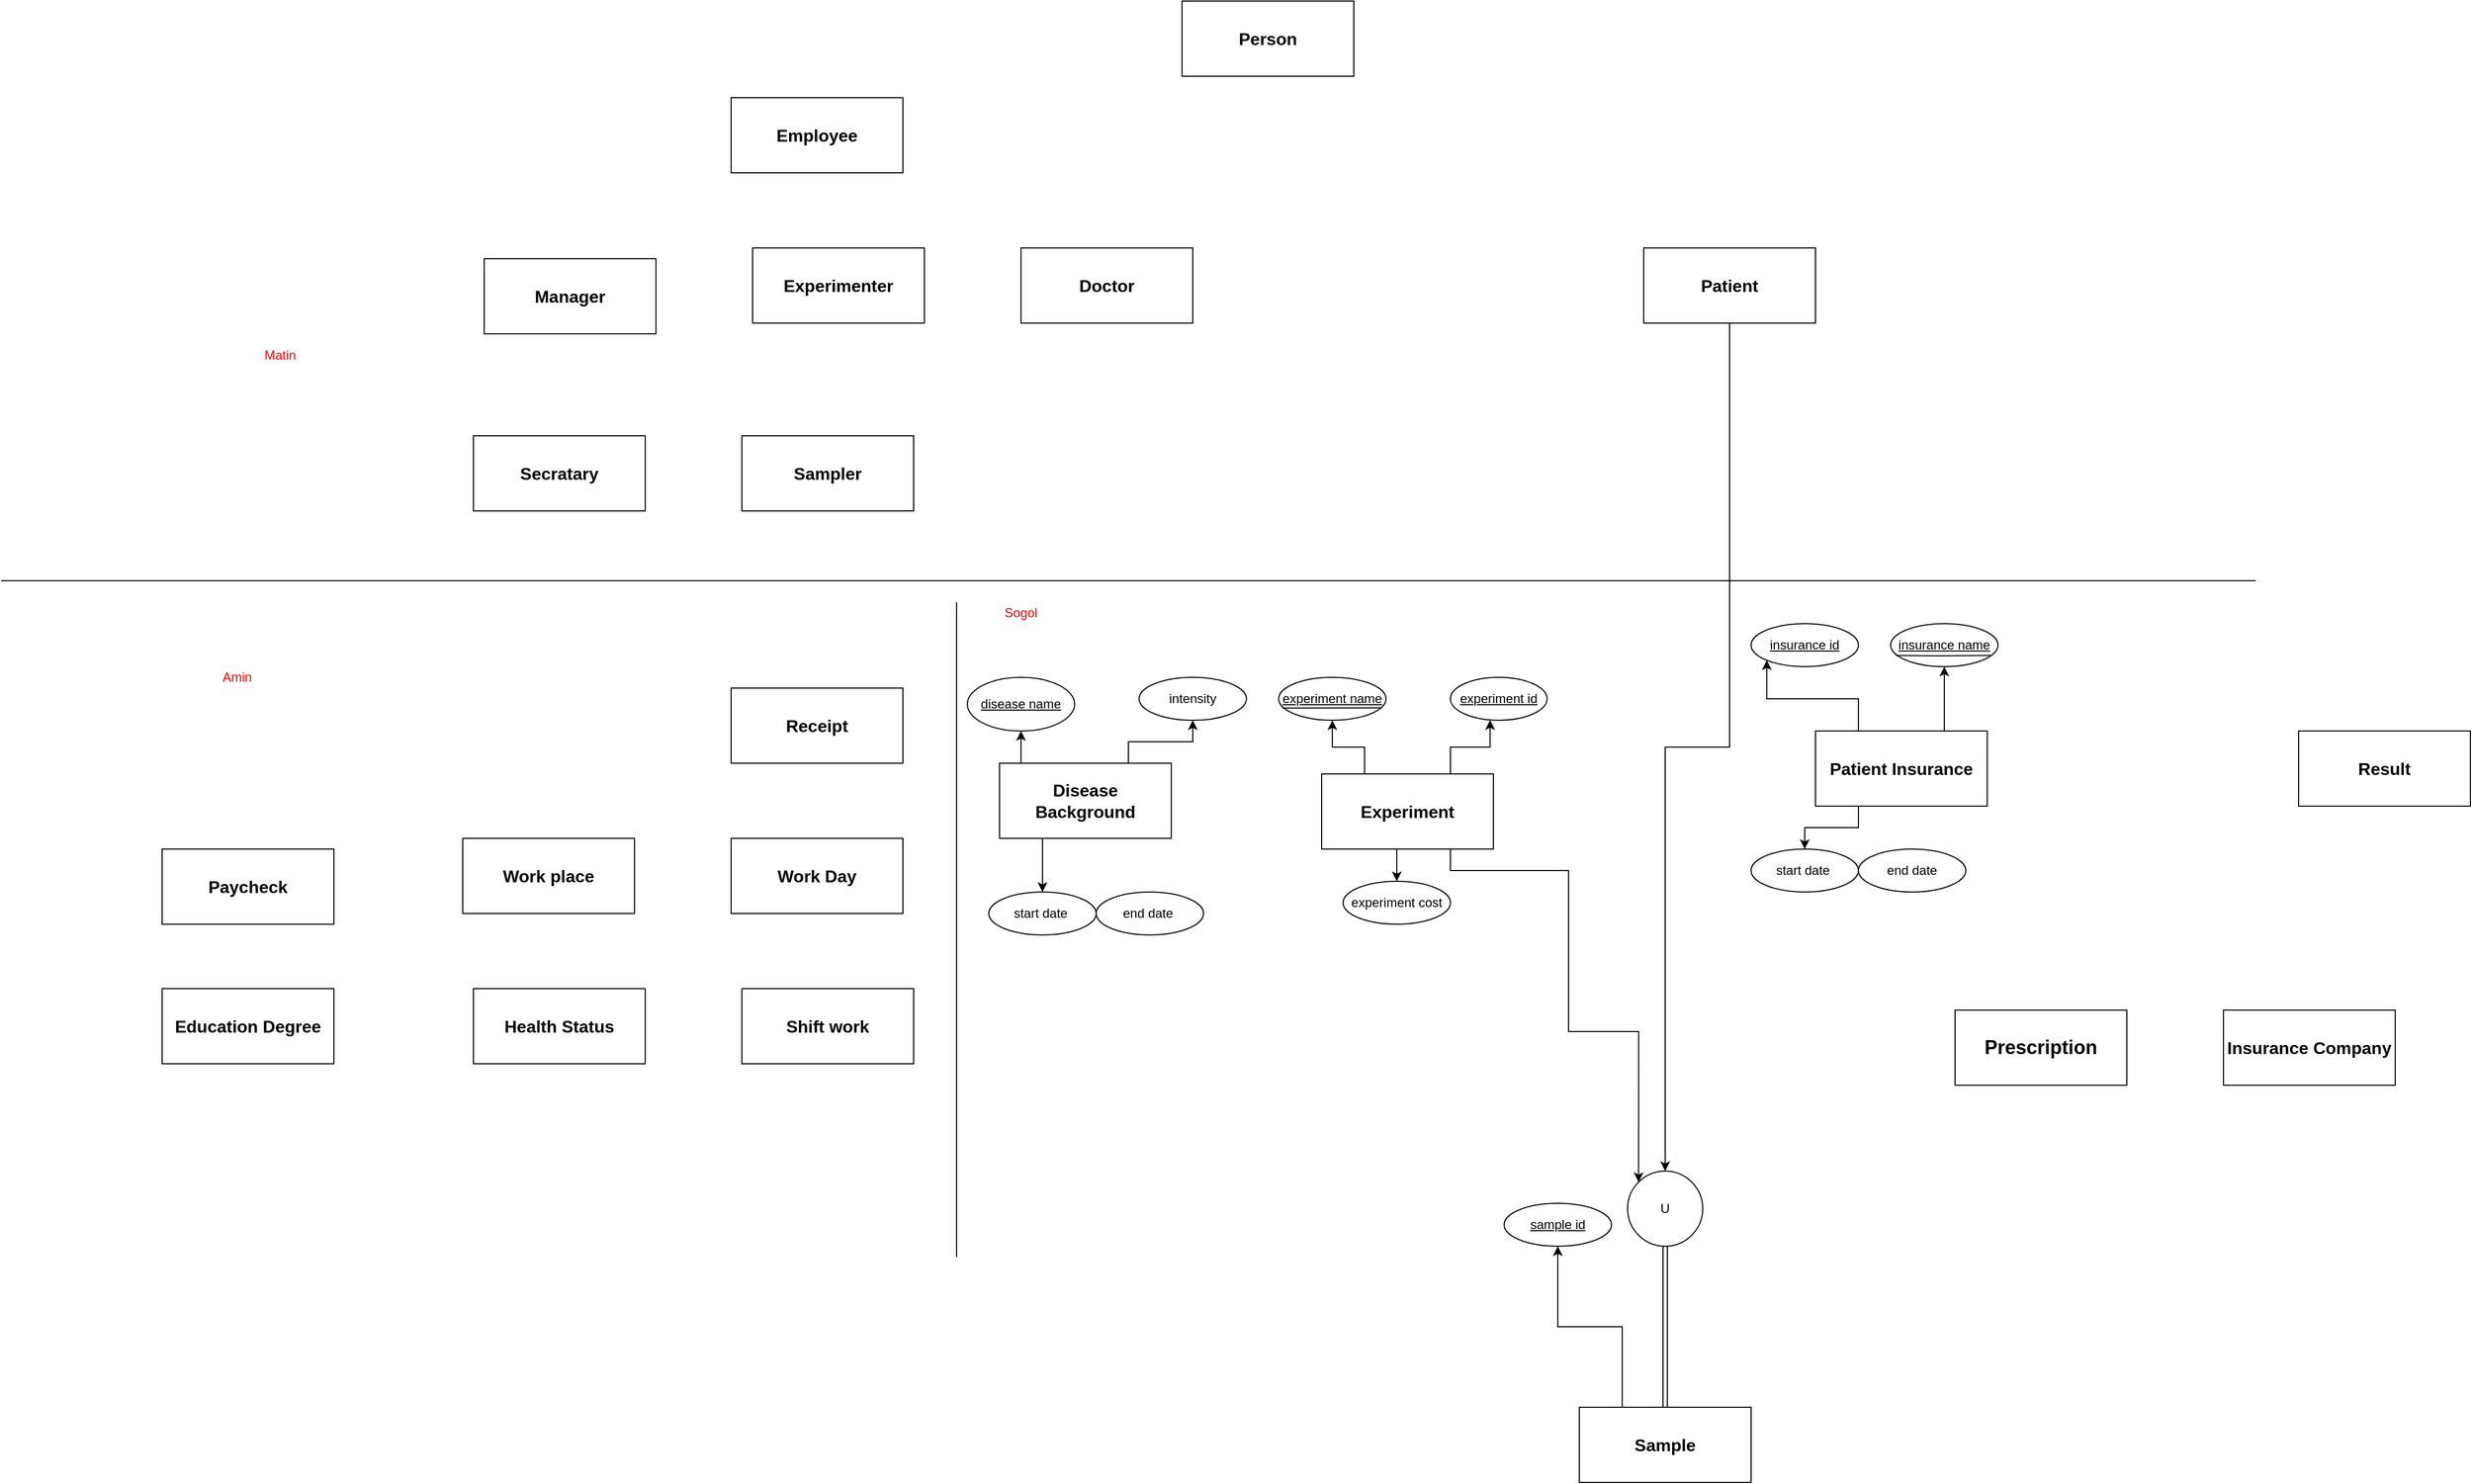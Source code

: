 <mxfile version="15.8.4" type="github"><diagram id="yYorFiWzF9lwMJgG2FKl" name="Page-1"><mxGraphModel dx="3128" dy="1484" grid="1" gridSize="10" guides="1" tooltips="1" connect="1" arrows="1" fold="1" page="1" pageScale="1" pageWidth="850" pageHeight="1100" math="0" shadow="0"><root><mxCell id="0"/><mxCell id="1" parent="0"/><mxCell id="ndQmnq2tbYFk8jUC-qTm-1" value="&lt;font style=&quot;font-size: 16px&quot;&gt;&lt;b&gt;Person&lt;/b&gt;&lt;/font&gt;" style="whiteSpace=wrap;html=1;align=center;" parent="1" vertex="1"><mxGeometry x="1390" y="60" width="160" height="70" as="geometry"/></mxCell><mxCell id="ndQmnq2tbYFk8jUC-qTm-2" value="&lt;span style=&quot;font-size: 16px&quot;&gt;&lt;b&gt;Experimenter&lt;/b&gt;&lt;/span&gt;" style="whiteSpace=wrap;html=1;align=center;" parent="1" vertex="1"><mxGeometry x="990" y="290" width="160" height="70" as="geometry"/></mxCell><mxCell id="ndQmnq2tbYFk8jUC-qTm-3" value="&lt;font style=&quot;font-size: 16px&quot;&gt;&lt;b&gt;Employee&lt;/b&gt;&lt;/font&gt;" style="whiteSpace=wrap;html=1;align=center;" parent="1" vertex="1"><mxGeometry x="970" y="150" width="160" height="70" as="geometry"/></mxCell><mxCell id="tGSkYTKsPLQfBhDFiUdl-58" style="edgeStyle=orthogonalEdgeStyle;rounded=0;orthogonalLoop=1;jettySize=auto;html=1;exitX=0.5;exitY=1;exitDx=0;exitDy=0;entryX=0.5;entryY=0;entryDx=0;entryDy=0;" edge="1" parent="1" source="ndQmnq2tbYFk8jUC-qTm-4" target="tGSkYTKsPLQfBhDFiUdl-52"><mxGeometry relative="1" as="geometry"/></mxCell><mxCell id="ndQmnq2tbYFk8jUC-qTm-4" value="&lt;font style=&quot;font-size: 16px&quot;&gt;&lt;b&gt;Patient&lt;/b&gt;&lt;/font&gt;" style="whiteSpace=wrap;html=1;align=center;" parent="1" vertex="1"><mxGeometry x="1820" y="290" width="160" height="70" as="geometry"/></mxCell><mxCell id="ndQmnq2tbYFk8jUC-qTm-5" value="&lt;font style=&quot;font-size: 16px&quot;&gt;&lt;b&gt;Manager&lt;/b&gt;&lt;/font&gt;" style="whiteSpace=wrap;html=1;align=center;" parent="1" vertex="1"><mxGeometry x="740" y="300" width="160" height="70" as="geometry"/></mxCell><mxCell id="ndQmnq2tbYFk8jUC-qTm-6" value="&lt;span style=&quot;font-size: 16px&quot;&gt;&lt;b&gt;Doctor&lt;/b&gt;&lt;/span&gt;" style="whiteSpace=wrap;html=1;align=center;" parent="1" vertex="1"><mxGeometry x="1240" y="290" width="160" height="70" as="geometry"/></mxCell><mxCell id="ndQmnq2tbYFk8jUC-qTm-7" value="&lt;font style=&quot;font-size: 16px&quot;&gt;&lt;b&gt;Sampler&lt;/b&gt;&lt;/font&gt;" style="whiteSpace=wrap;html=1;align=center;" parent="1" vertex="1"><mxGeometry x="980" y="465" width="160" height="70" as="geometry"/></mxCell><mxCell id="ndQmnq2tbYFk8jUC-qTm-9" value="&lt;span style=&quot;font-size: 16px&quot;&gt;&lt;b&gt;Secratary&lt;/b&gt;&lt;/span&gt;" style="whiteSpace=wrap;html=1;align=center;" parent="1" vertex="1"><mxGeometry x="730" y="465" width="160" height="70" as="geometry"/></mxCell><mxCell id="ndQmnq2tbYFk8jUC-qTm-10" value="&lt;span style=&quot;font-size: 16px&quot;&gt;&lt;b&gt;Work place&lt;/b&gt;&lt;/span&gt;" style="whiteSpace=wrap;html=1;align=center;" parent="1" vertex="1"><mxGeometry x="720" y="840" width="160" height="70" as="geometry"/></mxCell><mxCell id="ndQmnq2tbYFk8jUC-qTm-11" value="&lt;font style=&quot;font-size: 16px&quot;&gt;&lt;b&gt;Shift work&lt;/b&gt;&lt;/font&gt;" style="whiteSpace=wrap;html=1;align=center;" parent="1" vertex="1"><mxGeometry x="980" y="980" width="160" height="70" as="geometry"/></mxCell><mxCell id="ndQmnq2tbYFk8jUC-qTm-12" value="&lt;span style=&quot;font-size: 16px&quot;&gt;&lt;b&gt;Paycheck&lt;/b&gt;&lt;/span&gt;" style="whiteSpace=wrap;html=1;align=center;" parent="1" vertex="1"><mxGeometry x="440" y="850" width="160" height="70" as="geometry"/></mxCell><mxCell id="ndQmnq2tbYFk8jUC-qTm-13" value="&lt;span style=&quot;font-size: 16px&quot;&gt;&lt;b&gt;Work Day&lt;/b&gt;&lt;/span&gt;" style="whiteSpace=wrap;html=1;align=center;" parent="1" vertex="1"><mxGeometry x="970" y="840" width="160" height="70" as="geometry"/></mxCell><mxCell id="ndQmnq2tbYFk8jUC-qTm-14" value="&lt;font style=&quot;font-size: 16px&quot;&gt;&lt;b&gt;Health Status&lt;/b&gt;&lt;/font&gt;" style="whiteSpace=wrap;html=1;align=center;" parent="1" vertex="1"><mxGeometry x="730" y="980" width="160" height="70" as="geometry"/></mxCell><mxCell id="ndQmnq2tbYFk8jUC-qTm-15" value="&lt;span style=&quot;font-size: 16px&quot;&gt;&lt;b&gt;Education Degree&lt;/b&gt;&lt;/span&gt;" style="whiteSpace=wrap;html=1;align=center;" parent="1" vertex="1"><mxGeometry x="440" y="980" width="160" height="70" as="geometry"/></mxCell><mxCell id="tGSkYTKsPLQfBhDFiUdl-62" style="edgeStyle=orthogonalEdgeStyle;rounded=0;orthogonalLoop=1;jettySize=auto;html=1;exitX=0.25;exitY=0;exitDx=0;exitDy=0;entryX=0;entryY=1;entryDx=0;entryDy=0;" edge="1" parent="1" source="ndQmnq2tbYFk8jUC-qTm-16" target="tGSkYTKsPLQfBhDFiUdl-60"><mxGeometry relative="1" as="geometry"/></mxCell><mxCell id="tGSkYTKsPLQfBhDFiUdl-65" style="edgeStyle=orthogonalEdgeStyle;rounded=0;orthogonalLoop=1;jettySize=auto;html=1;exitX=0.75;exitY=0;exitDx=0;exitDy=0;entryX=0.5;entryY=1;entryDx=0;entryDy=0;" edge="1" parent="1" source="ndQmnq2tbYFk8jUC-qTm-16" target="tGSkYTKsPLQfBhDFiUdl-63"><mxGeometry relative="1" as="geometry"/></mxCell><mxCell id="tGSkYTKsPLQfBhDFiUdl-68" style="edgeStyle=orthogonalEdgeStyle;rounded=0;orthogonalLoop=1;jettySize=auto;html=1;exitX=0.25;exitY=1;exitDx=0;exitDy=0;" edge="1" parent="1" source="ndQmnq2tbYFk8jUC-qTm-16" target="tGSkYTKsPLQfBhDFiUdl-67"><mxGeometry relative="1" as="geometry"/></mxCell><mxCell id="ndQmnq2tbYFk8jUC-qTm-16" value="&lt;span style=&quot;font-size: 16px&quot;&gt;&lt;b&gt;Patient Insurance&lt;/b&gt;&lt;/span&gt;" style="whiteSpace=wrap;html=1;align=center;" parent="1" vertex="1"><mxGeometry x="1980" y="740" width="160" height="70" as="geometry"/></mxCell><mxCell id="ndQmnq2tbYFk8jUC-qTm-18" value="&lt;span style=&quot;font-size: 16px&quot;&gt;&lt;b&gt;Receipt&lt;/b&gt;&lt;/span&gt;" style="whiteSpace=wrap;html=1;align=center;" parent="1" vertex="1"><mxGeometry x="970" y="700" width="160" height="70" as="geometry"/></mxCell><mxCell id="tGSkYTKsPLQfBhDFiUdl-15" style="edgeStyle=orthogonalEdgeStyle;rounded=0;orthogonalLoop=1;jettySize=auto;html=1;exitX=0.75;exitY=0;exitDx=0;exitDy=0;entryX=0.41;entryY=0.997;entryDx=0;entryDy=0;entryPerimeter=0;" edge="1" parent="1" source="ndQmnq2tbYFk8jUC-qTm-22" target="tGSkYTKsPLQfBhDFiUdl-13"><mxGeometry relative="1" as="geometry"/></mxCell><mxCell id="tGSkYTKsPLQfBhDFiUdl-16" style="edgeStyle=orthogonalEdgeStyle;rounded=0;orthogonalLoop=1;jettySize=auto;html=1;exitX=0.25;exitY=0;exitDx=0;exitDy=0;entryX=0.5;entryY=1;entryDx=0;entryDy=0;" edge="1" parent="1" source="ndQmnq2tbYFk8jUC-qTm-22" target="tGSkYTKsPLQfBhDFiUdl-11"><mxGeometry relative="1" as="geometry"/></mxCell><mxCell id="tGSkYTKsPLQfBhDFiUdl-17" style="edgeStyle=orthogonalEdgeStyle;rounded=0;orthogonalLoop=1;jettySize=auto;html=1;exitX=0.5;exitY=1;exitDx=0;exitDy=0;entryX=0.5;entryY=0;entryDx=0;entryDy=0;" edge="1" parent="1" source="ndQmnq2tbYFk8jUC-qTm-22" target="tGSkYTKsPLQfBhDFiUdl-14"><mxGeometry relative="1" as="geometry"/></mxCell><mxCell id="tGSkYTKsPLQfBhDFiUdl-57" style="edgeStyle=orthogonalEdgeStyle;rounded=0;orthogonalLoop=1;jettySize=auto;html=1;exitX=0.75;exitY=1;exitDx=0;exitDy=0;entryX=0;entryY=0;entryDx=0;entryDy=0;" edge="1" parent="1" source="ndQmnq2tbYFk8jUC-qTm-22" target="tGSkYTKsPLQfBhDFiUdl-52"><mxGeometry relative="1" as="geometry"><Array as="points"><mxPoint x="1640" y="870"/><mxPoint x="1750" y="870"/><mxPoint x="1750" y="1020"/><mxPoint x="1815" y="1020"/></Array></mxGeometry></mxCell><mxCell id="ndQmnq2tbYFk8jUC-qTm-22" value="&lt;span style=&quot;font-size: 16px&quot;&gt;&lt;b&gt;Experiment&lt;/b&gt;&lt;/span&gt;" style="whiteSpace=wrap;html=1;align=center;" parent="1" vertex="1"><mxGeometry x="1520" y="780" width="160" height="70" as="geometry"/></mxCell><mxCell id="ndQmnq2tbYFk8jUC-qTm-23" value="&lt;font style=&quot;font-size: 16px&quot;&gt;&lt;b&gt;Result&lt;/b&gt;&lt;/font&gt;" style="whiteSpace=wrap;html=1;align=center;" parent="1" vertex="1"><mxGeometry x="2430" y="740" width="160" height="70" as="geometry"/></mxCell><mxCell id="tGSkYTKsPLQfBhDFiUdl-9" style="edgeStyle=orthogonalEdgeStyle;rounded=0;orthogonalLoop=1;jettySize=auto;html=1;exitX=0.25;exitY=0;exitDx=0;exitDy=0;entryX=0.5;entryY=1;entryDx=0;entryDy=0;" edge="1" parent="1" source="ndQmnq2tbYFk8jUC-qTm-24" target="tGSkYTKsPLQfBhDFiUdl-1"><mxGeometry relative="1" as="geometry"/></mxCell><mxCell id="tGSkYTKsPLQfBhDFiUdl-10" style="edgeStyle=orthogonalEdgeStyle;rounded=0;orthogonalLoop=1;jettySize=auto;html=1;exitX=0.75;exitY=0;exitDx=0;exitDy=0;entryX=0.5;entryY=1;entryDx=0;entryDy=0;" edge="1" parent="1" source="ndQmnq2tbYFk8jUC-qTm-24" target="tGSkYTKsPLQfBhDFiUdl-2"><mxGeometry relative="1" as="geometry"/></mxCell><mxCell id="tGSkYTKsPLQfBhDFiUdl-72" style="edgeStyle=orthogonalEdgeStyle;rounded=0;orthogonalLoop=1;jettySize=auto;html=1;exitX=0.25;exitY=1;exitDx=0;exitDy=0;entryX=0.5;entryY=0;entryDx=0;entryDy=0;" edge="1" parent="1" source="ndQmnq2tbYFk8jUC-qTm-24" target="tGSkYTKsPLQfBhDFiUdl-71"><mxGeometry relative="1" as="geometry"/></mxCell><mxCell id="ndQmnq2tbYFk8jUC-qTm-24" value="&lt;span style=&quot;font-size: 16px&quot;&gt;&lt;b&gt;Disease Background&lt;/b&gt;&lt;/span&gt;" style="whiteSpace=wrap;html=1;align=center;" parent="1" vertex="1"><mxGeometry x="1220" y="770" width="160" height="70" as="geometry"/></mxCell><mxCell id="tGSkYTKsPLQfBhDFiUdl-19" style="edgeStyle=orthogonalEdgeStyle;rounded=0;orthogonalLoop=1;jettySize=auto;html=1;exitX=0.25;exitY=0;exitDx=0;exitDy=0;entryX=0.5;entryY=1;entryDx=0;entryDy=0;" edge="1" parent="1" source="ndQmnq2tbYFk8jUC-qTm-25" target="tGSkYTKsPLQfBhDFiUdl-50"><mxGeometry relative="1" as="geometry"><mxPoint x="1270" y="1120" as="targetPoint"/></mxGeometry></mxCell><mxCell id="ndQmnq2tbYFk8jUC-qTm-25" value="&lt;span style=&quot;font-size: 16px&quot;&gt;&lt;b&gt;Sample&lt;/b&gt;&lt;/span&gt;" style="whiteSpace=wrap;html=1;align=center;" parent="1" vertex="1"><mxGeometry x="1760" y="1370" width="160" height="70" as="geometry"/></mxCell><mxCell id="ndQmnq2tbYFk8jUC-qTm-26" value="&lt;font style=&quot;font-size: 16px&quot;&gt;&lt;b&gt;Insurance Company&lt;/b&gt;&lt;/font&gt;" style="whiteSpace=wrap;html=1;align=center;" parent="1" vertex="1"><mxGeometry x="2360" y="1000" width="160" height="70" as="geometry"/></mxCell><mxCell id="ndQmnq2tbYFk8jUC-qTm-27" value="&lt;font style=&quot;font-size: 18px&quot;&gt;&lt;b&gt;Prescription&lt;/b&gt;&lt;/font&gt;" style="whiteSpace=wrap;html=1;align=center;" parent="1" vertex="1"><mxGeometry x="2110" y="1000" width="160" height="70" as="geometry"/></mxCell><mxCell id="ndQmnq2tbYFk8jUC-qTm-30" value="" style="endArrow=none;html=1;fontColor=#FF0000;" parent="1" edge="1"><mxGeometry width="50" height="50" relative="1" as="geometry"><mxPoint x="2390" y="600" as="sourcePoint"/><mxPoint x="290" y="600" as="targetPoint"/></mxGeometry></mxCell><mxCell id="ndQmnq2tbYFk8jUC-qTm-31" value="" style="endArrow=none;html=1;fontColor=#FF0000;" parent="1" edge="1"><mxGeometry width="50" height="50" relative="1" as="geometry"><mxPoint x="1180" y="1230" as="sourcePoint"/><mxPoint x="1180" y="620" as="targetPoint"/></mxGeometry></mxCell><mxCell id="ndQmnq2tbYFk8jUC-qTm-32" value="Matin" style="text;html=1;strokeColor=none;fillColor=none;align=center;verticalAlign=middle;whiteSpace=wrap;rounded=0;fontColor=#FF0000;" parent="1" vertex="1"><mxGeometry x="530" y="380" width="40" height="20" as="geometry"/></mxCell><mxCell id="ndQmnq2tbYFk8jUC-qTm-33" value="Amin" style="text;html=1;strokeColor=none;fillColor=none;align=center;verticalAlign=middle;whiteSpace=wrap;rounded=0;fontColor=#FF0000;" parent="1" vertex="1"><mxGeometry x="490" y="680" width="40" height="20" as="geometry"/></mxCell><mxCell id="ndQmnq2tbYFk8jUC-qTm-34" value="Sogol" style="text;html=1;strokeColor=none;fillColor=none;align=center;verticalAlign=middle;whiteSpace=wrap;rounded=0;fontColor=#FF0000;" parent="1" vertex="1"><mxGeometry x="1220" y="620" width="40" height="20" as="geometry"/></mxCell><mxCell id="tGSkYTKsPLQfBhDFiUdl-1" value="&lt;u&gt;disease name&lt;/u&gt;" style="ellipse;whiteSpace=wrap;html=1;" vertex="1" parent="1"><mxGeometry x="1190" y="690" width="100" height="50" as="geometry"/></mxCell><mxCell id="tGSkYTKsPLQfBhDFiUdl-2" value="intensity" style="ellipse;whiteSpace=wrap;html=1;" vertex="1" parent="1"><mxGeometry x="1350" y="690" width="100" height="40" as="geometry"/></mxCell><mxCell id="tGSkYTKsPLQfBhDFiUdl-11" value="experiment name" style="ellipse;whiteSpace=wrap;html=1;fontStyle=4" vertex="1" parent="1"><mxGeometry x="1480" y="690" width="100" height="40" as="geometry"/></mxCell><mxCell id="tGSkYTKsPLQfBhDFiUdl-13" value="&lt;u&gt;experiment id&lt;/u&gt;" style="ellipse;whiteSpace=wrap;html=1;" vertex="1" parent="1"><mxGeometry x="1640" y="690" width="90" height="40" as="geometry"/></mxCell><mxCell id="tGSkYTKsPLQfBhDFiUdl-14" value="experiment cost" style="ellipse;whiteSpace=wrap;html=1;" vertex="1" parent="1"><mxGeometry x="1540" y="880" width="100" height="40" as="geometry"/></mxCell><mxCell id="tGSkYTKsPLQfBhDFiUdl-50" value="sample id" style="ellipse;whiteSpace=wrap;html=1;align=center;fontStyle=4;" vertex="1" parent="1"><mxGeometry x="1690" y="1180" width="100" height="40" as="geometry"/></mxCell><mxCell id="tGSkYTKsPLQfBhDFiUdl-52" value="U" style="ellipse;whiteSpace=wrap;html=1;aspect=fixed;" vertex="1" parent="1"><mxGeometry x="1805" y="1150" width="70" height="70" as="geometry"/></mxCell><mxCell id="tGSkYTKsPLQfBhDFiUdl-55" value="" style="shape=link;html=1;rounded=0;exitX=0.5;exitY=0;exitDx=0;exitDy=0;entryX=0.5;entryY=1;entryDx=0;entryDy=0;" edge="1" parent="1" source="ndQmnq2tbYFk8jUC-qTm-25" target="tGSkYTKsPLQfBhDFiUdl-52"><mxGeometry relative="1" as="geometry"><mxPoint x="1840" y="1260" as="sourcePoint"/><mxPoint x="2000" y="1260" as="targetPoint"/><Array as="points"/></mxGeometry></mxCell><mxCell id="tGSkYTKsPLQfBhDFiUdl-60" value="insurance id" style="ellipse;whiteSpace=wrap;html=1;align=center;fontStyle=4;" vertex="1" parent="1"><mxGeometry x="1920" y="640" width="100" height="40" as="geometry"/></mxCell><mxCell id="tGSkYTKsPLQfBhDFiUdl-63" value="&lt;u&gt;insurance name&lt;/u&gt;" style="ellipse;whiteSpace=wrap;html=1;align=center;" vertex="1" parent="1"><mxGeometry x="2050" y="640" width="100" height="40" as="geometry"/></mxCell><mxCell id="tGSkYTKsPLQfBhDFiUdl-66" value="end date" style="ellipse;whiteSpace=wrap;html=1;align=center;" vertex="1" parent="1"><mxGeometry x="2020" y="850" width="100" height="40" as="geometry"/></mxCell><mxCell id="tGSkYTKsPLQfBhDFiUdl-67" value="start date&amp;nbsp;" style="ellipse;whiteSpace=wrap;html=1;align=center;" vertex="1" parent="1"><mxGeometry x="1920" y="850" width="100" height="40" as="geometry"/></mxCell><mxCell id="tGSkYTKsPLQfBhDFiUdl-70" value="end date&amp;nbsp;" style="ellipse;whiteSpace=wrap;html=1;align=center;" vertex="1" parent="1"><mxGeometry x="1310" y="890" width="100" height="40" as="geometry"/></mxCell><mxCell id="tGSkYTKsPLQfBhDFiUdl-71" value="start date&amp;nbsp;" style="ellipse;whiteSpace=wrap;html=1;align=center;" vertex="1" parent="1"><mxGeometry x="1210" y="890" width="100" height="40" as="geometry"/></mxCell><mxCell id="tGSkYTKsPLQfBhDFiUdl-78" value="" style="endArrow=none;html=1;rounded=0;exitX=0.034;exitY=0.716;exitDx=0;exitDy=0;exitPerimeter=0;entryX=0.956;entryY=0.71;entryDx=0;entryDy=0;entryPerimeter=0;" edge="1" parent="1" source="tGSkYTKsPLQfBhDFiUdl-11" target="tGSkYTKsPLQfBhDFiUdl-11"><mxGeometry width="50" height="50" relative="1" as="geometry"><mxPoint x="1600" y="720" as="sourcePoint"/><mxPoint x="1590" y="720" as="targetPoint"/></mxGeometry></mxCell><mxCell id="tGSkYTKsPLQfBhDFiUdl-79" value="" style="endArrow=none;html=1;rounded=0;exitX=0.047;exitY=0.74;exitDx=0;exitDy=0;exitPerimeter=0;entryX=0.932;entryY=0.74;entryDx=0;entryDy=0;entryPerimeter=0;" edge="1" parent="1" source="tGSkYTKsPLQfBhDFiUdl-63" target="tGSkYTKsPLQfBhDFiUdl-63"><mxGeometry width="50" height="50" relative="1" as="geometry"><mxPoint x="2065" y="670" as="sourcePoint"/><mxPoint x="2125" y="670" as="targetPoint"/><Array as="points"><mxPoint x="2095" y="670"/></Array></mxGeometry></mxCell></root></mxGraphModel></diagram></mxfile>